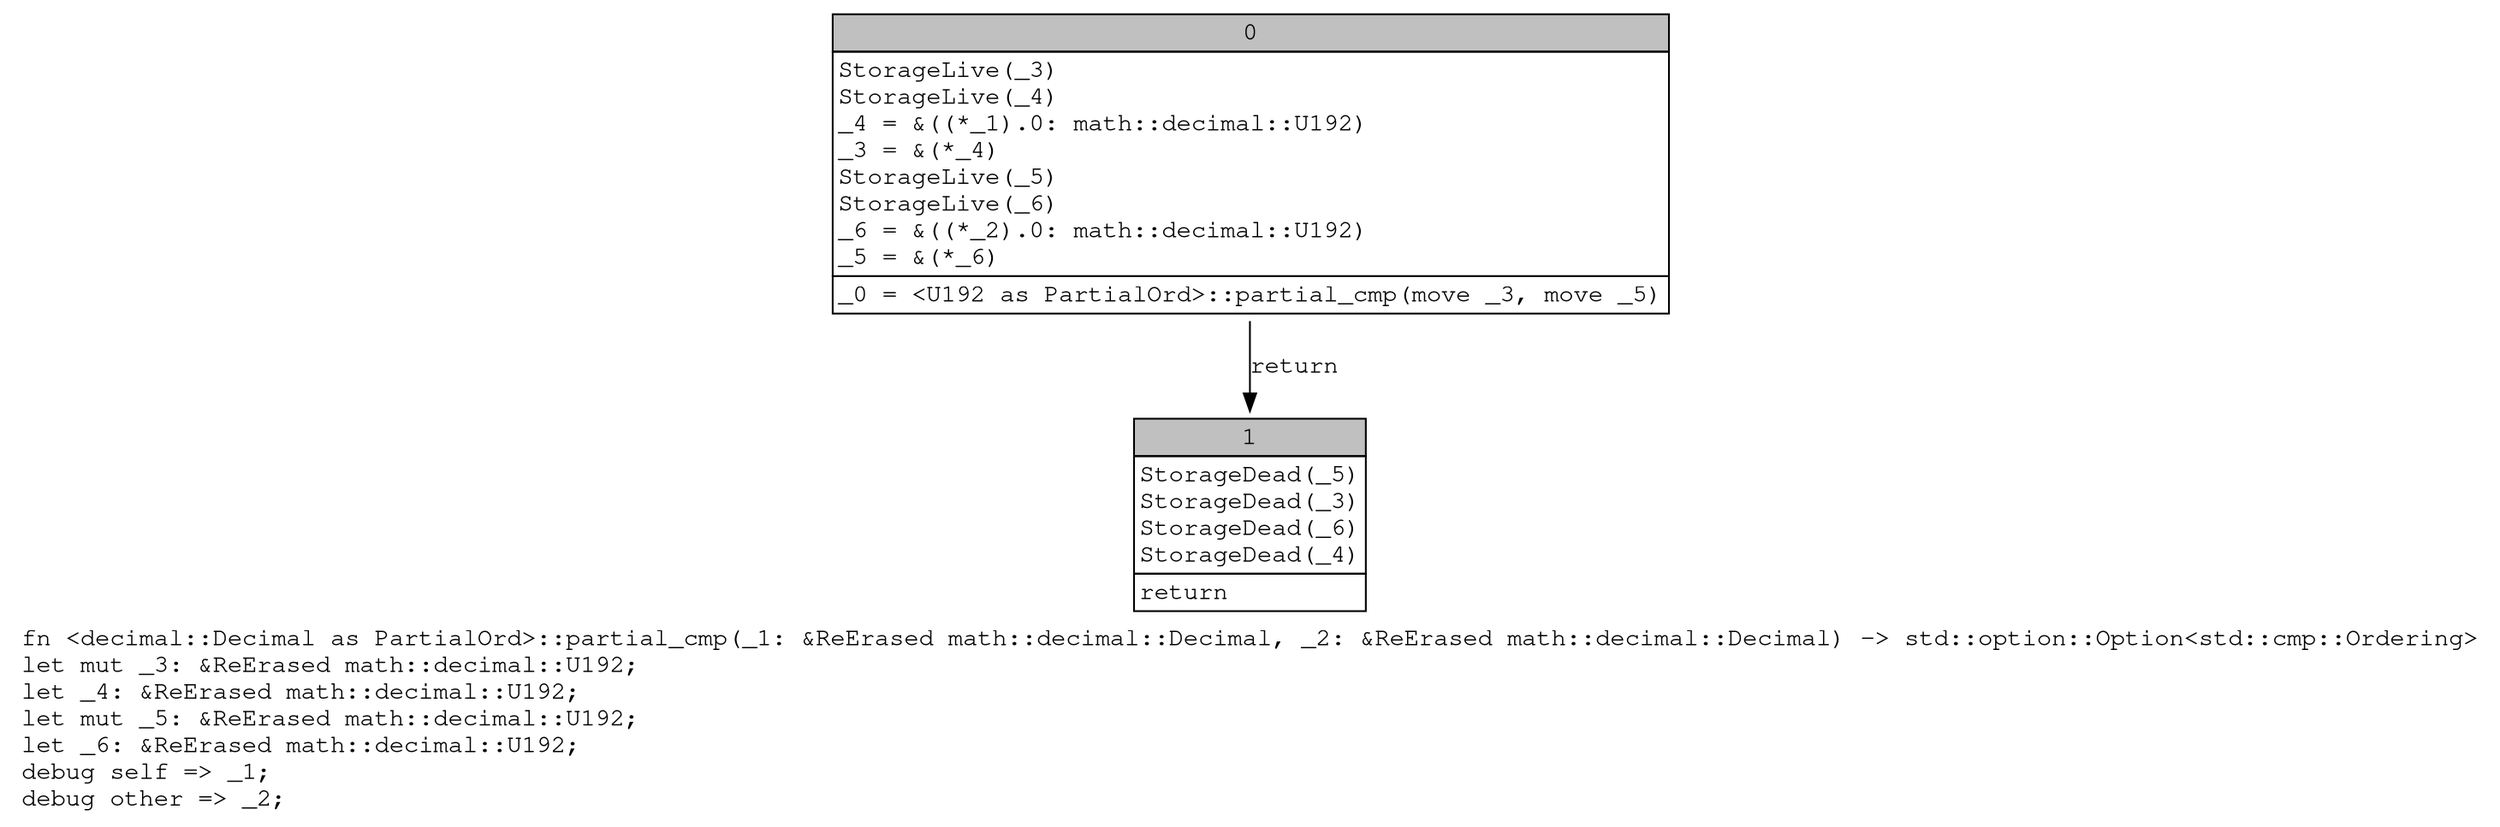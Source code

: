 digraph Mir_0_1301 {
    graph [fontname="Courier, monospace"];
    node [fontname="Courier, monospace"];
    edge [fontname="Courier, monospace"];
    label=<fn &lt;decimal::Decimal as PartialOrd&gt;::partial_cmp(_1: &amp;ReErased math::decimal::Decimal, _2: &amp;ReErased math::decimal::Decimal) -&gt; std::option::Option&lt;std::cmp::Ordering&gt;<br align="left"/>let mut _3: &amp;ReErased math::decimal::U192;<br align="left"/>let _4: &amp;ReErased math::decimal::U192;<br align="left"/>let mut _5: &amp;ReErased math::decimal::U192;<br align="left"/>let _6: &amp;ReErased math::decimal::U192;<br align="left"/>debug self =&gt; _1;<br align="left"/>debug other =&gt; _2;<br align="left"/>>;
    bb0__0_1301 [shape="none", label=<<table border="0" cellborder="1" cellspacing="0"><tr><td bgcolor="gray" align="center" colspan="1">0</td></tr><tr><td align="left" balign="left">StorageLive(_3)<br/>StorageLive(_4)<br/>_4 = &amp;((*_1).0: math::decimal::U192)<br/>_3 = &amp;(*_4)<br/>StorageLive(_5)<br/>StorageLive(_6)<br/>_6 = &amp;((*_2).0: math::decimal::U192)<br/>_5 = &amp;(*_6)<br/></td></tr><tr><td align="left">_0 = &lt;U192 as PartialOrd&gt;::partial_cmp(move _3, move _5)</td></tr></table>>];
    bb1__0_1301 [shape="none", label=<<table border="0" cellborder="1" cellspacing="0"><tr><td bgcolor="gray" align="center" colspan="1">1</td></tr><tr><td align="left" balign="left">StorageDead(_5)<br/>StorageDead(_3)<br/>StorageDead(_6)<br/>StorageDead(_4)<br/></td></tr><tr><td align="left">return</td></tr></table>>];
    bb0__0_1301 -> bb1__0_1301 [label="return"];
}
